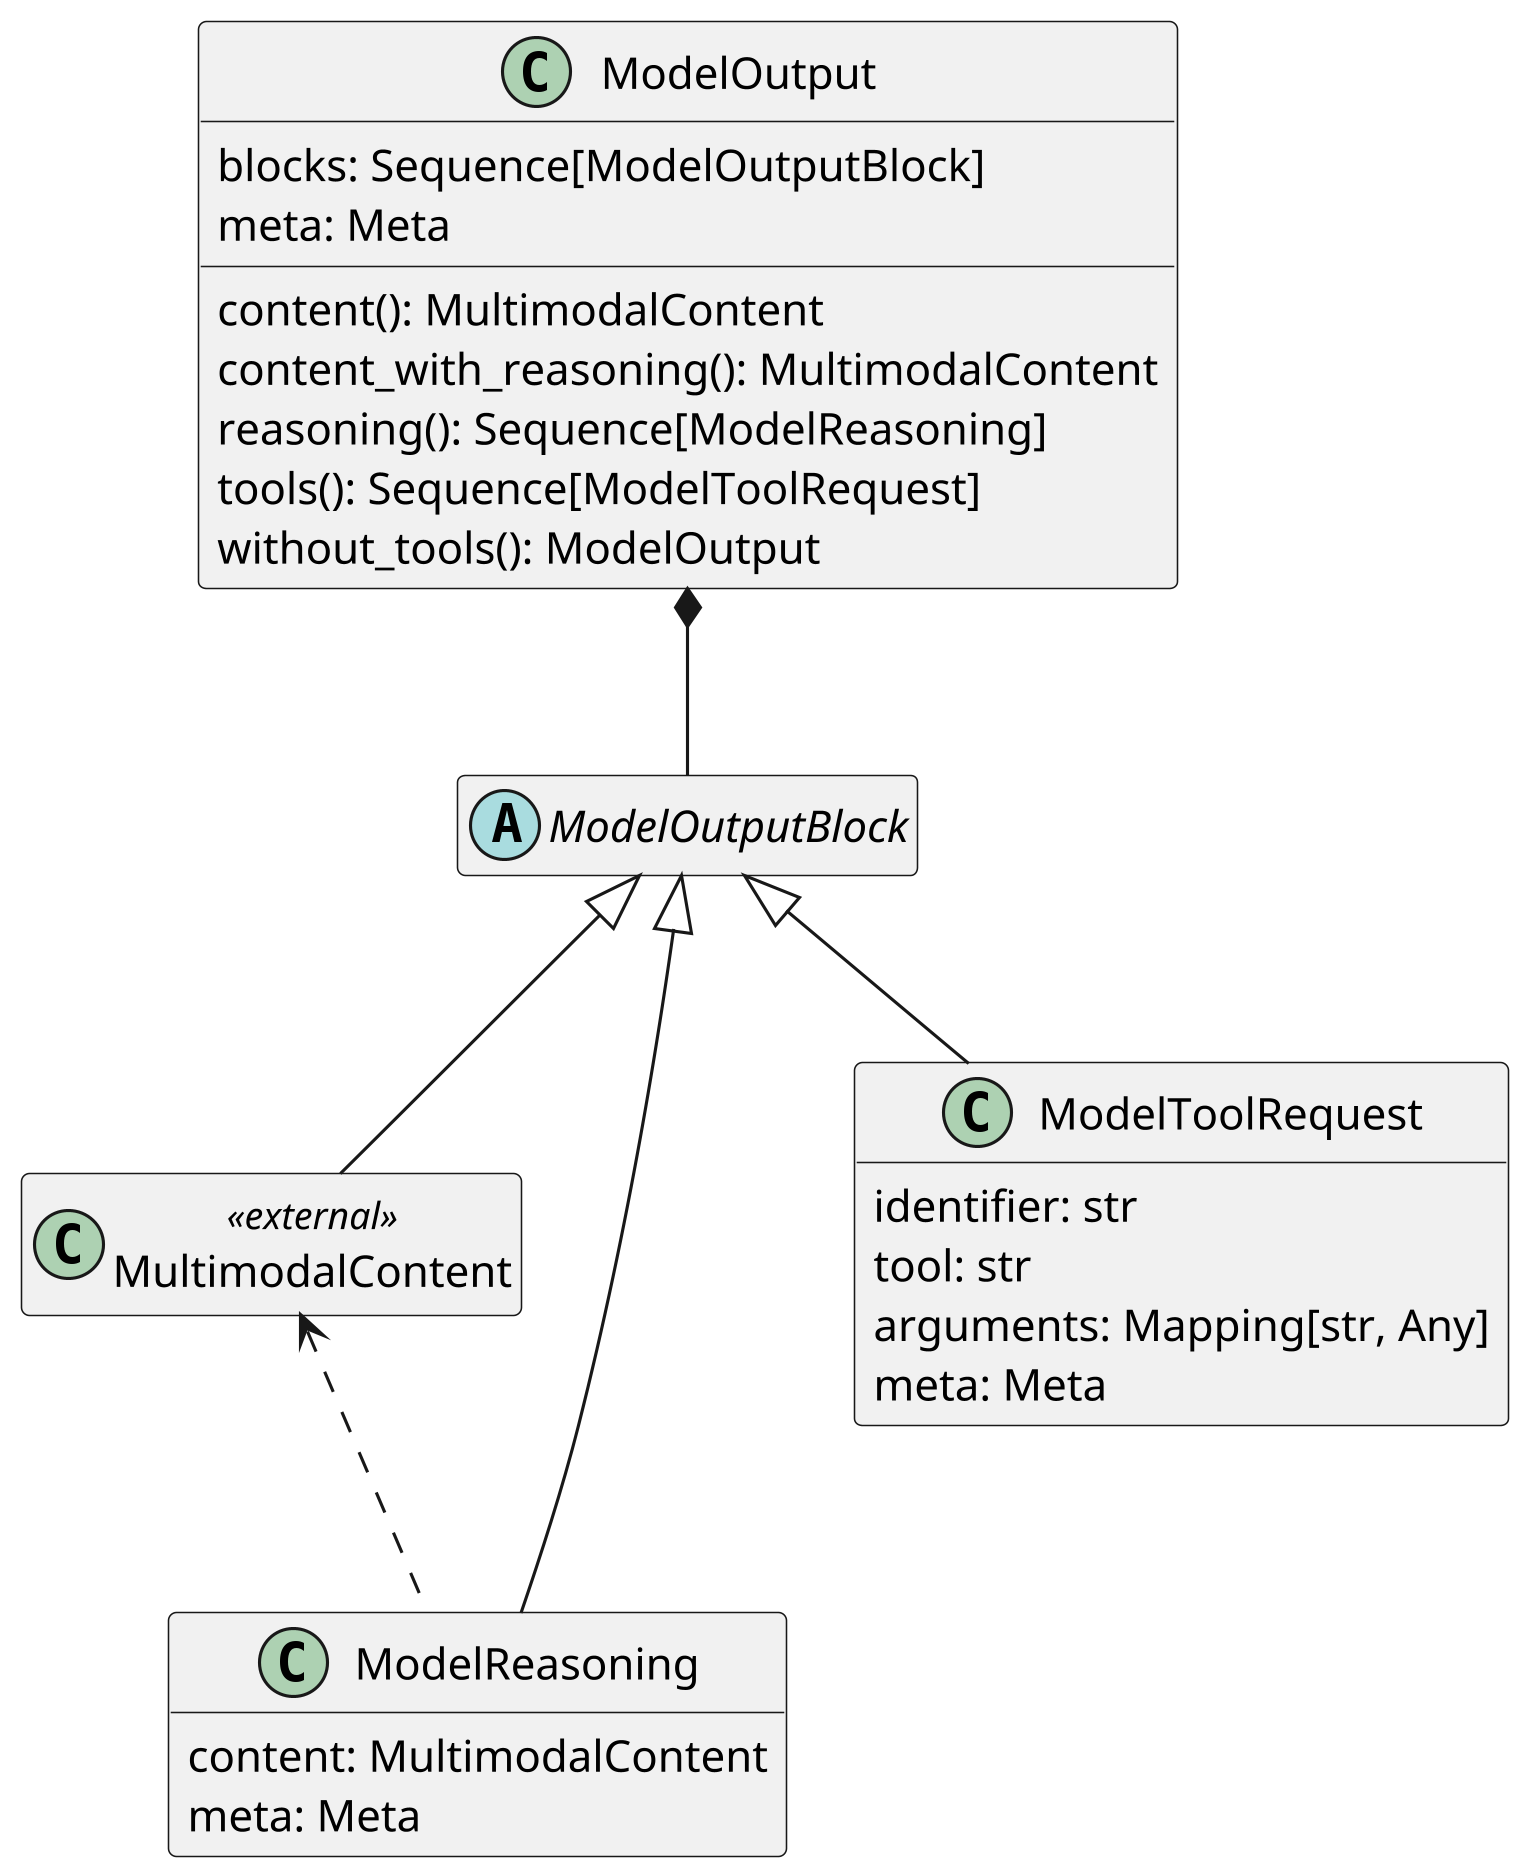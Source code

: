 @startuml ModelOutput
skinparam dpi 300
hide members

class ModelOutput {
    blocks: Sequence[ModelOutputBlock]
    meta: Meta
    content(): MultimodalContent
    content_with_reasoning(): MultimodalContent
    reasoning(): Sequence[ModelReasoning]
    tools(): Sequence[ModelToolRequest]
    without_tools(): ModelOutput
}
show ModelOutput members

abstract class ModelOutputBlock
ModelOutput *-- ModelOutputBlock

class MultimodalContent <<external>>
ModelOutputBlock <|-- MultimodalContent

class ModelReasoning {
    content: MultimodalContent
    meta: Meta
}
show ModelReasoning attributes
ModelOutputBlock <|-- ModelReasoning
MultimodalContent <.. ModelReasoning

class ModelToolRequest {
    identifier: str
    tool: str
    arguments: Mapping[str, Any]
    meta: Meta
}
show ModelToolRequest attributes
ModelOutputBlock <|-- ModelToolRequest

@enduml